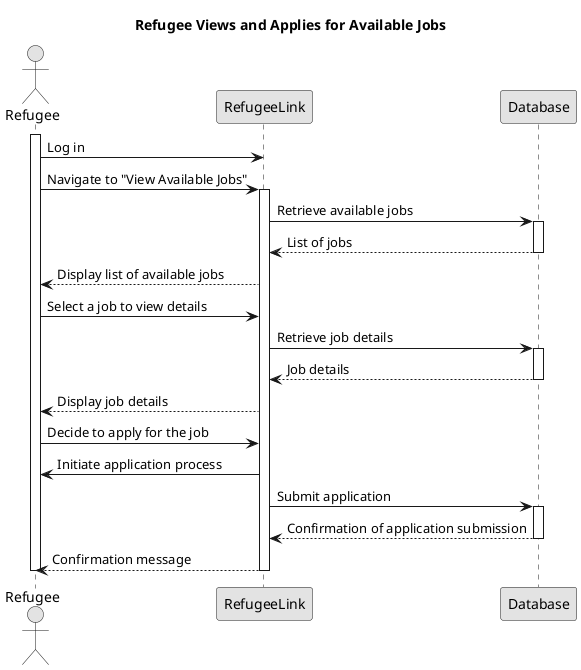 @startuml
skinparam monochrome true
skinparam packageStyle rectangle
skinparam shadowing false

title Refugee Views and Applies for Available Jobs

actor Refugee
participant "RefugeeLink" as RL
participant "Database" as DB

activate Refugee

Refugee -> RL : Log in
Refugee -> RL : Navigate to "View Available Jobs"
activate RL

RL -> DB : Retrieve available jobs
activate DB
DB --> RL : List of jobs
deactivate DB

RL --> Refugee : Display list of available jobs

Refugee -> RL : Select a job to view details

RL -> DB : Retrieve job details
activate DB
DB --> RL : Job details
deactivate DB

RL --> Refugee : Display job details

Refugee -> RL : Decide to apply for the job
RL -> Refugee : Initiate application process
RL -> DB : Submit application
activate DB
DB --> RL : Confirmation of application submission
deactivate DB

RL --> Refugee : Confirmation message

deactivate RL
deactivate Refugee

@enduml
